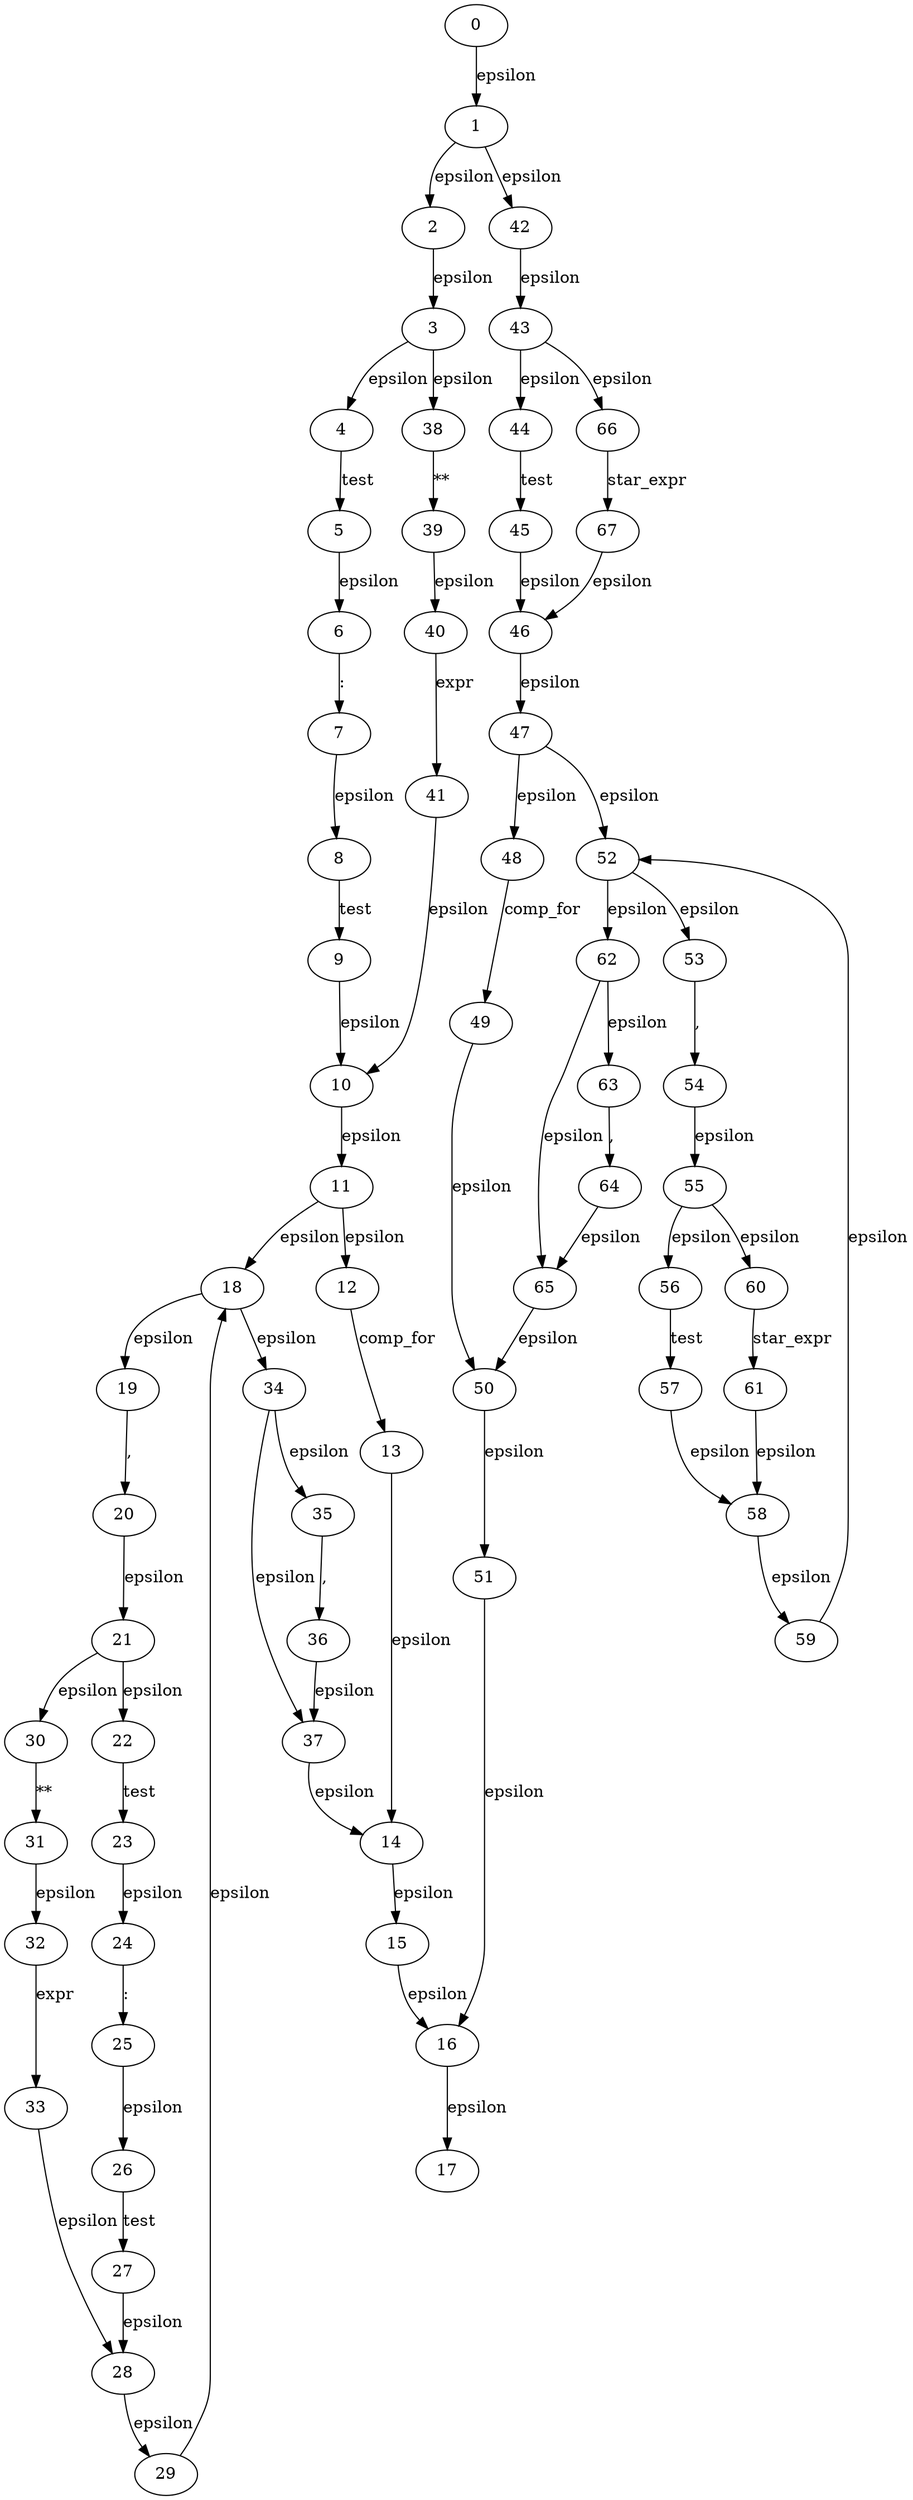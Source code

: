 
digraph dictorsetmaker {
  0->1[label=epsilon]
  1->2[label=epsilon]
  2->3[label=epsilon]
  3->4[label=epsilon]
  4->5[label=test]
  5->6[label=epsilon]
  6->7[label=":"]
  7->8[label=epsilon]
  8->9[label=test]
  9->10[label=epsilon]
  10->11[label=epsilon]
  11->12[label=epsilon]
  12->13[label=comp_for]
  13->14[label=epsilon]
  14->15[label=epsilon]
  15->16[label=epsilon]
  16->17[label=epsilon]
  11->18[label=epsilon]
  18->19[label=epsilon]
  19->20[label=","]
  20->21[label=epsilon]
  21->22[label=epsilon]
  22->23[label=test]
  23->24[label=epsilon]
  24->25[label=":"]
  25->26[label=epsilon]
  26->27[label=test]
  27->28[label=epsilon]
  28->29[label=epsilon]
  29->18[label=epsilon]
  21->30[label=epsilon]
  30->31[label="**"]
  31->32[label=epsilon]
  32->33[label=expr]
  33->28[label=epsilon]
  18->34[label=epsilon]
  34->35[label=epsilon]
  35->36[label=","]
  36->37[label=epsilon]
  37->14[label=epsilon]
  34->37[label=epsilon]
  3->38[label=epsilon]
  38->39[label="**"]
  39->40[label=epsilon]
  40->41[label=expr]
  41->10[label=epsilon]
  1->42[label=epsilon]
  42->43[label=epsilon]
  43->44[label=epsilon]
  44->45[label=test]
  45->46[label=epsilon]
  46->47[label=epsilon]
  47->48[label=epsilon]
  48->49[label=comp_for]
  49->50[label=epsilon]
  50->51[label=epsilon]
  51->16[label=epsilon]
  47->52[label=epsilon]
  52->53[label=epsilon]
  53->54[label=","]
  54->55[label=epsilon]
  55->56[label=epsilon]
  56->57[label=test]
  57->58[label=epsilon]
  58->59[label=epsilon]
  59->52[label=epsilon]
  55->60[label=epsilon]
  60->61[label=star_expr]
  61->58[label=epsilon]
  52->62[label=epsilon]
  62->63[label=epsilon]
  63->64[label=","]
  64->65[label=epsilon]
  65->50[label=epsilon]
  62->65[label=epsilon]
  43->66[label=epsilon]
  66->67[label=star_expr]
  67->46[label=epsilon]
}
